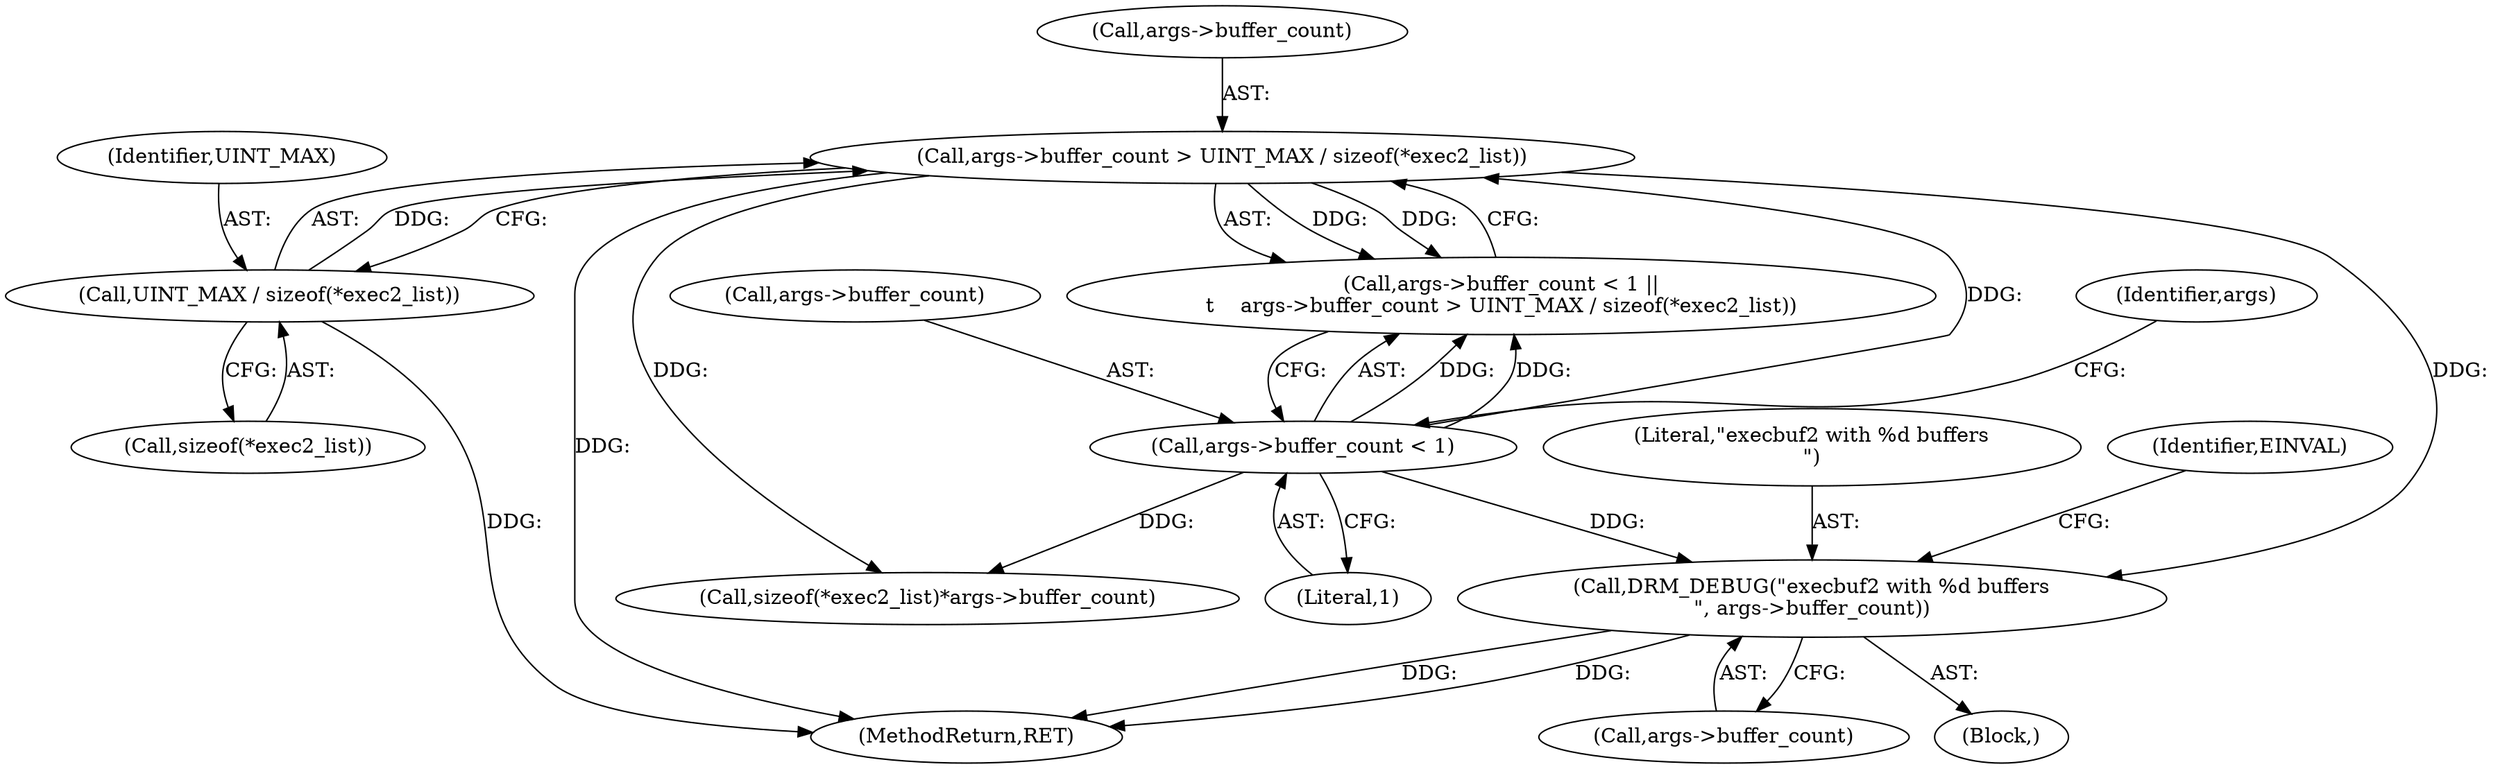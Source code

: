 digraph "0_linux_ed8cd3b2cd61004cab85380c52b1817aca1ca49b@pointer" {
"1000132" [label="(Call,DRM_DEBUG(\"execbuf2 with %d buffers\n\", args->buffer_count))"];
"1000122" [label="(Call,args->buffer_count > UINT_MAX / sizeof(*exec2_list))"];
"1000117" [label="(Call,args->buffer_count < 1)"];
"1000126" [label="(Call,UINT_MAX / sizeof(*exec2_list))"];
"1000122" [label="(Call,args->buffer_count > UINT_MAX / sizeof(*exec2_list))"];
"1000134" [label="(Call,args->buffer_count)"];
"1000262" [label="(MethodReturn,RET)"];
"1000131" [label="(Block,)"];
"1000126" [label="(Call,UINT_MAX / sizeof(*exec2_list))"];
"1000127" [label="(Identifier,UINT_MAX)"];
"1000121" [label="(Literal,1)"];
"1000133" [label="(Literal,\"execbuf2 with %d buffers\n\")"];
"1000139" [label="(Identifier,EINVAL)"];
"1000117" [label="(Call,args->buffer_count < 1)"];
"1000128" [label="(Call,sizeof(*exec2_list))"];
"1000116" [label="(Call,args->buffer_count < 1 ||\n\t    args->buffer_count > UINT_MAX / sizeof(*exec2_list))"];
"1000118" [label="(Call,args->buffer_count)"];
"1000143" [label="(Call,sizeof(*exec2_list)*args->buffer_count)"];
"1000123" [label="(Call,args->buffer_count)"];
"1000124" [label="(Identifier,args)"];
"1000132" [label="(Call,DRM_DEBUG(\"execbuf2 with %d buffers\n\", args->buffer_count))"];
"1000132" -> "1000131"  [label="AST: "];
"1000132" -> "1000134"  [label="CFG: "];
"1000133" -> "1000132"  [label="AST: "];
"1000134" -> "1000132"  [label="AST: "];
"1000139" -> "1000132"  [label="CFG: "];
"1000132" -> "1000262"  [label="DDG: "];
"1000132" -> "1000262"  [label="DDG: "];
"1000122" -> "1000132"  [label="DDG: "];
"1000117" -> "1000132"  [label="DDG: "];
"1000122" -> "1000116"  [label="AST: "];
"1000122" -> "1000126"  [label="CFG: "];
"1000123" -> "1000122"  [label="AST: "];
"1000126" -> "1000122"  [label="AST: "];
"1000116" -> "1000122"  [label="CFG: "];
"1000122" -> "1000262"  [label="DDG: "];
"1000122" -> "1000116"  [label="DDG: "];
"1000122" -> "1000116"  [label="DDG: "];
"1000117" -> "1000122"  [label="DDG: "];
"1000126" -> "1000122"  [label="DDG: "];
"1000122" -> "1000143"  [label="DDG: "];
"1000117" -> "1000116"  [label="AST: "];
"1000117" -> "1000121"  [label="CFG: "];
"1000118" -> "1000117"  [label="AST: "];
"1000121" -> "1000117"  [label="AST: "];
"1000124" -> "1000117"  [label="CFG: "];
"1000116" -> "1000117"  [label="CFG: "];
"1000117" -> "1000116"  [label="DDG: "];
"1000117" -> "1000116"  [label="DDG: "];
"1000117" -> "1000143"  [label="DDG: "];
"1000126" -> "1000128"  [label="CFG: "];
"1000127" -> "1000126"  [label="AST: "];
"1000128" -> "1000126"  [label="AST: "];
"1000126" -> "1000262"  [label="DDG: "];
}
